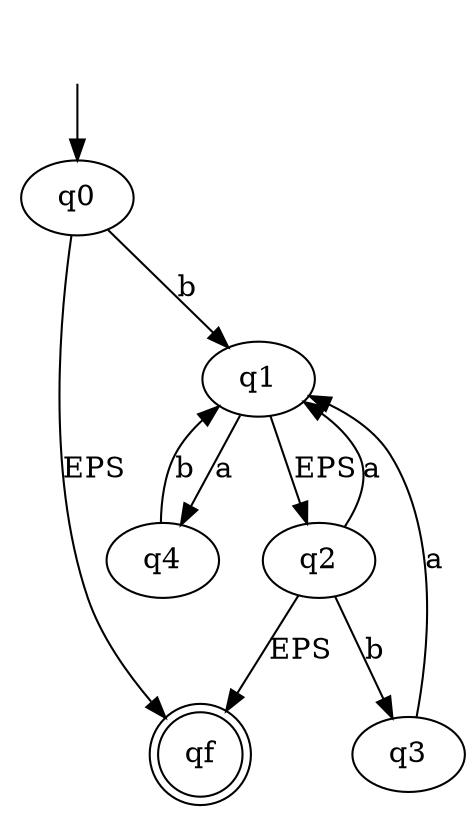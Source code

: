 digraph {
	start [style = "invis"]
	start -> "q0"
	"q0"
	"q1"
	"q0" -> "q1" [label = "b"]
	"qf" [shape=doublecircle]
	"q0" -> "qf" [label = "EPS"]
	"q4"
	"q1" -> "q4" [label = "a"]
	"q2"
	"q1" -> "q2" [label = "EPS"]
	"q4" -> "q1" [label = "b"]
	"q2" -> "q1" [label = "a"]
	"q3"
	"q2" -> "q3" [label = "b"]
	"q2" -> "qf" [label = "EPS"]
	"q3" -> "q1" [label = "a"]
}